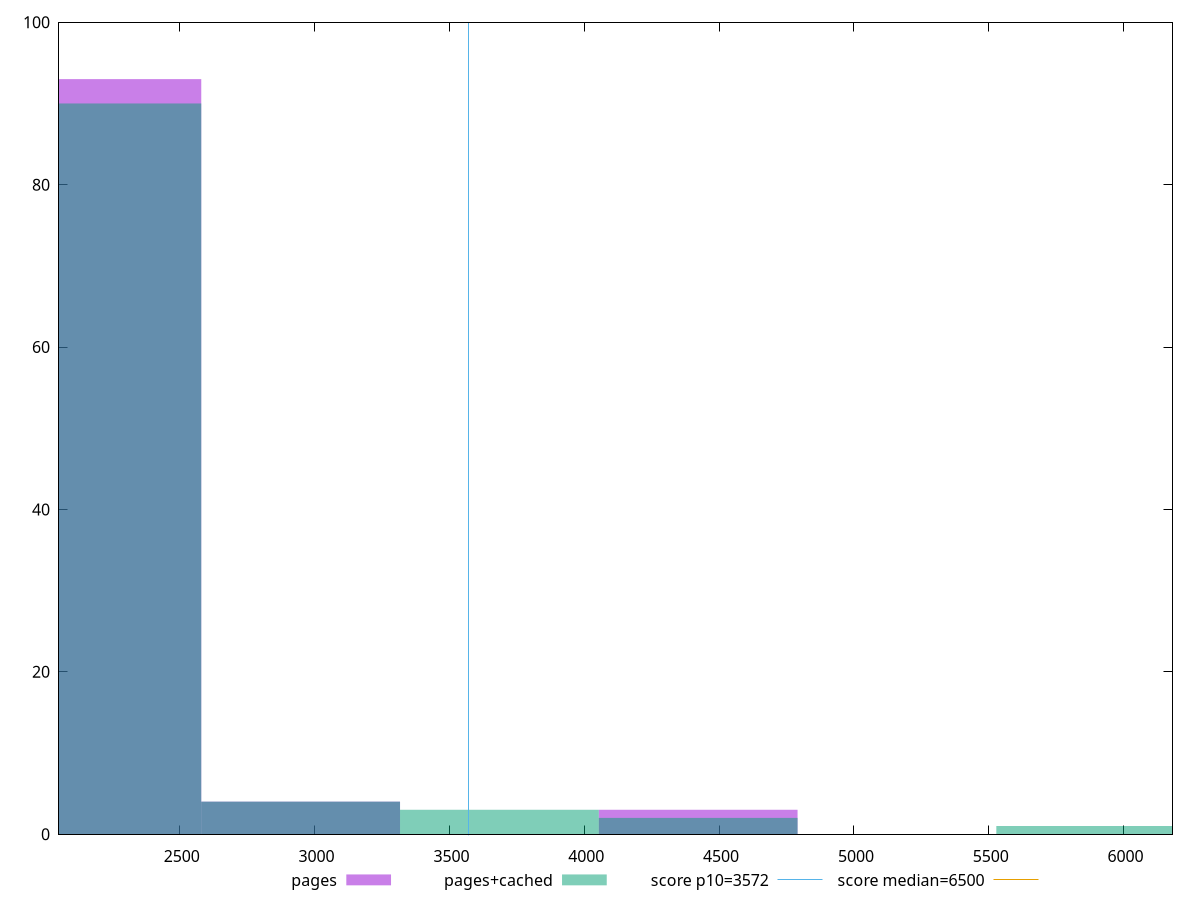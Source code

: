 reset

$pages <<EOF
2948.3131054439236 4
2211.2348290829427 93
4422.469658165885 3
EOF

$pagesCached <<EOF
3685.3913818049045 3
2211.2348290829427 90
5896.626210887847 1
4422.469658165885 2
2948.3131054439236 4
EOF

set key outside below
set boxwidth 737.0782763609809
set xrange [2052.2250000000004:6181.3989999999985]
set yrange [0:100]
set trange [0:100]
set style fill transparent solid 0.5 noborder

set parametric
set terminal svg size 640, 500 enhanced background rgb 'white'
set output "report_00019_2021-02-10T18-14-37.922Z//first-cpu-idle/comparison/histogram/0_vs_1.svg"

plot $pages title "pages" with boxes, \
     $pagesCached title "pages+cached" with boxes, \
     3572,t title "score p10=3572", \
     6500,t title "score median=6500"

reset
